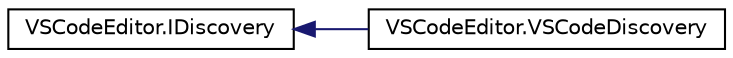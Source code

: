 digraph "Graphical Class Hierarchy"
{
 // LATEX_PDF_SIZE
  edge [fontname="Helvetica",fontsize="10",labelfontname="Helvetica",labelfontsize="10"];
  node [fontname="Helvetica",fontsize="10",shape=record];
  rankdir="LR";
  Node0 [label="VSCodeEditor.IDiscovery",height=0.2,width=0.4,color="black", fillcolor="white", style="filled",URL="$interface_v_s_code_editor_1_1_i_discovery.html",tooltip=" "];
  Node0 -> Node1 [dir="back",color="midnightblue",fontsize="10",style="solid",fontname="Helvetica"];
  Node1 [label="VSCodeEditor.VSCodeDiscovery",height=0.2,width=0.4,color="black", fillcolor="white", style="filled",URL="$class_v_s_code_editor_1_1_v_s_code_discovery.html",tooltip=" "];
}
